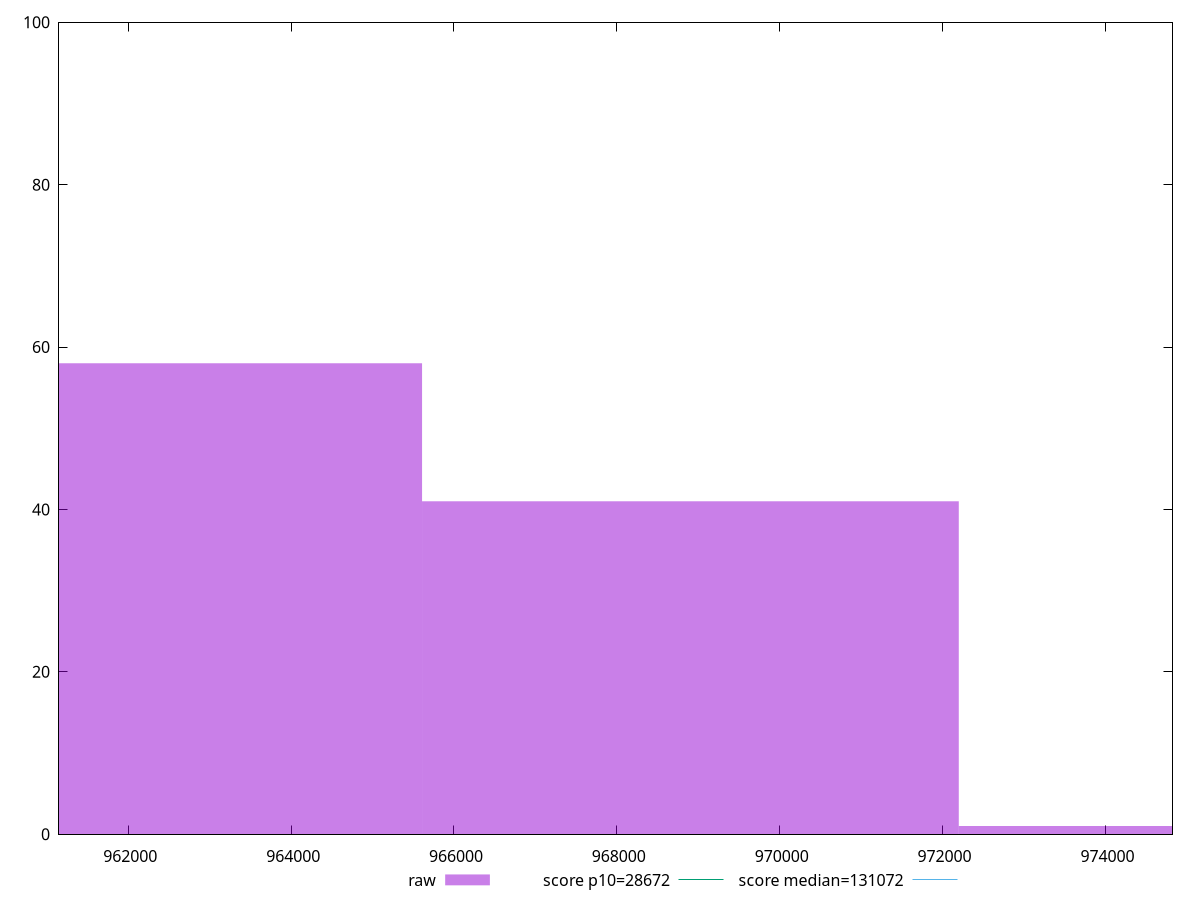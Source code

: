 reset

$raw <<EOF
968903.4642154793 41
975494.6442441561 1
962312.2841868026 58
EOF

set key outside below
set boxwidth 6591.18002867673
set xrange [961149.4562777778:974823.4359722222]
set yrange [0:100]
set trange [0:100]
set style fill transparent solid 0.5 noborder

set parametric
set terminal svg size 640, 490 enhanced background rgb 'white'
set output "reports/report_00027_2021-02-24T12-40-31.850Z/uses-long-cache-ttl/samples/astro/raw/histogram.svg"

plot $raw title "raw" with boxes, \
     28672,t title "score p10=28672", \
     131072,t title "score median=131072"

reset
